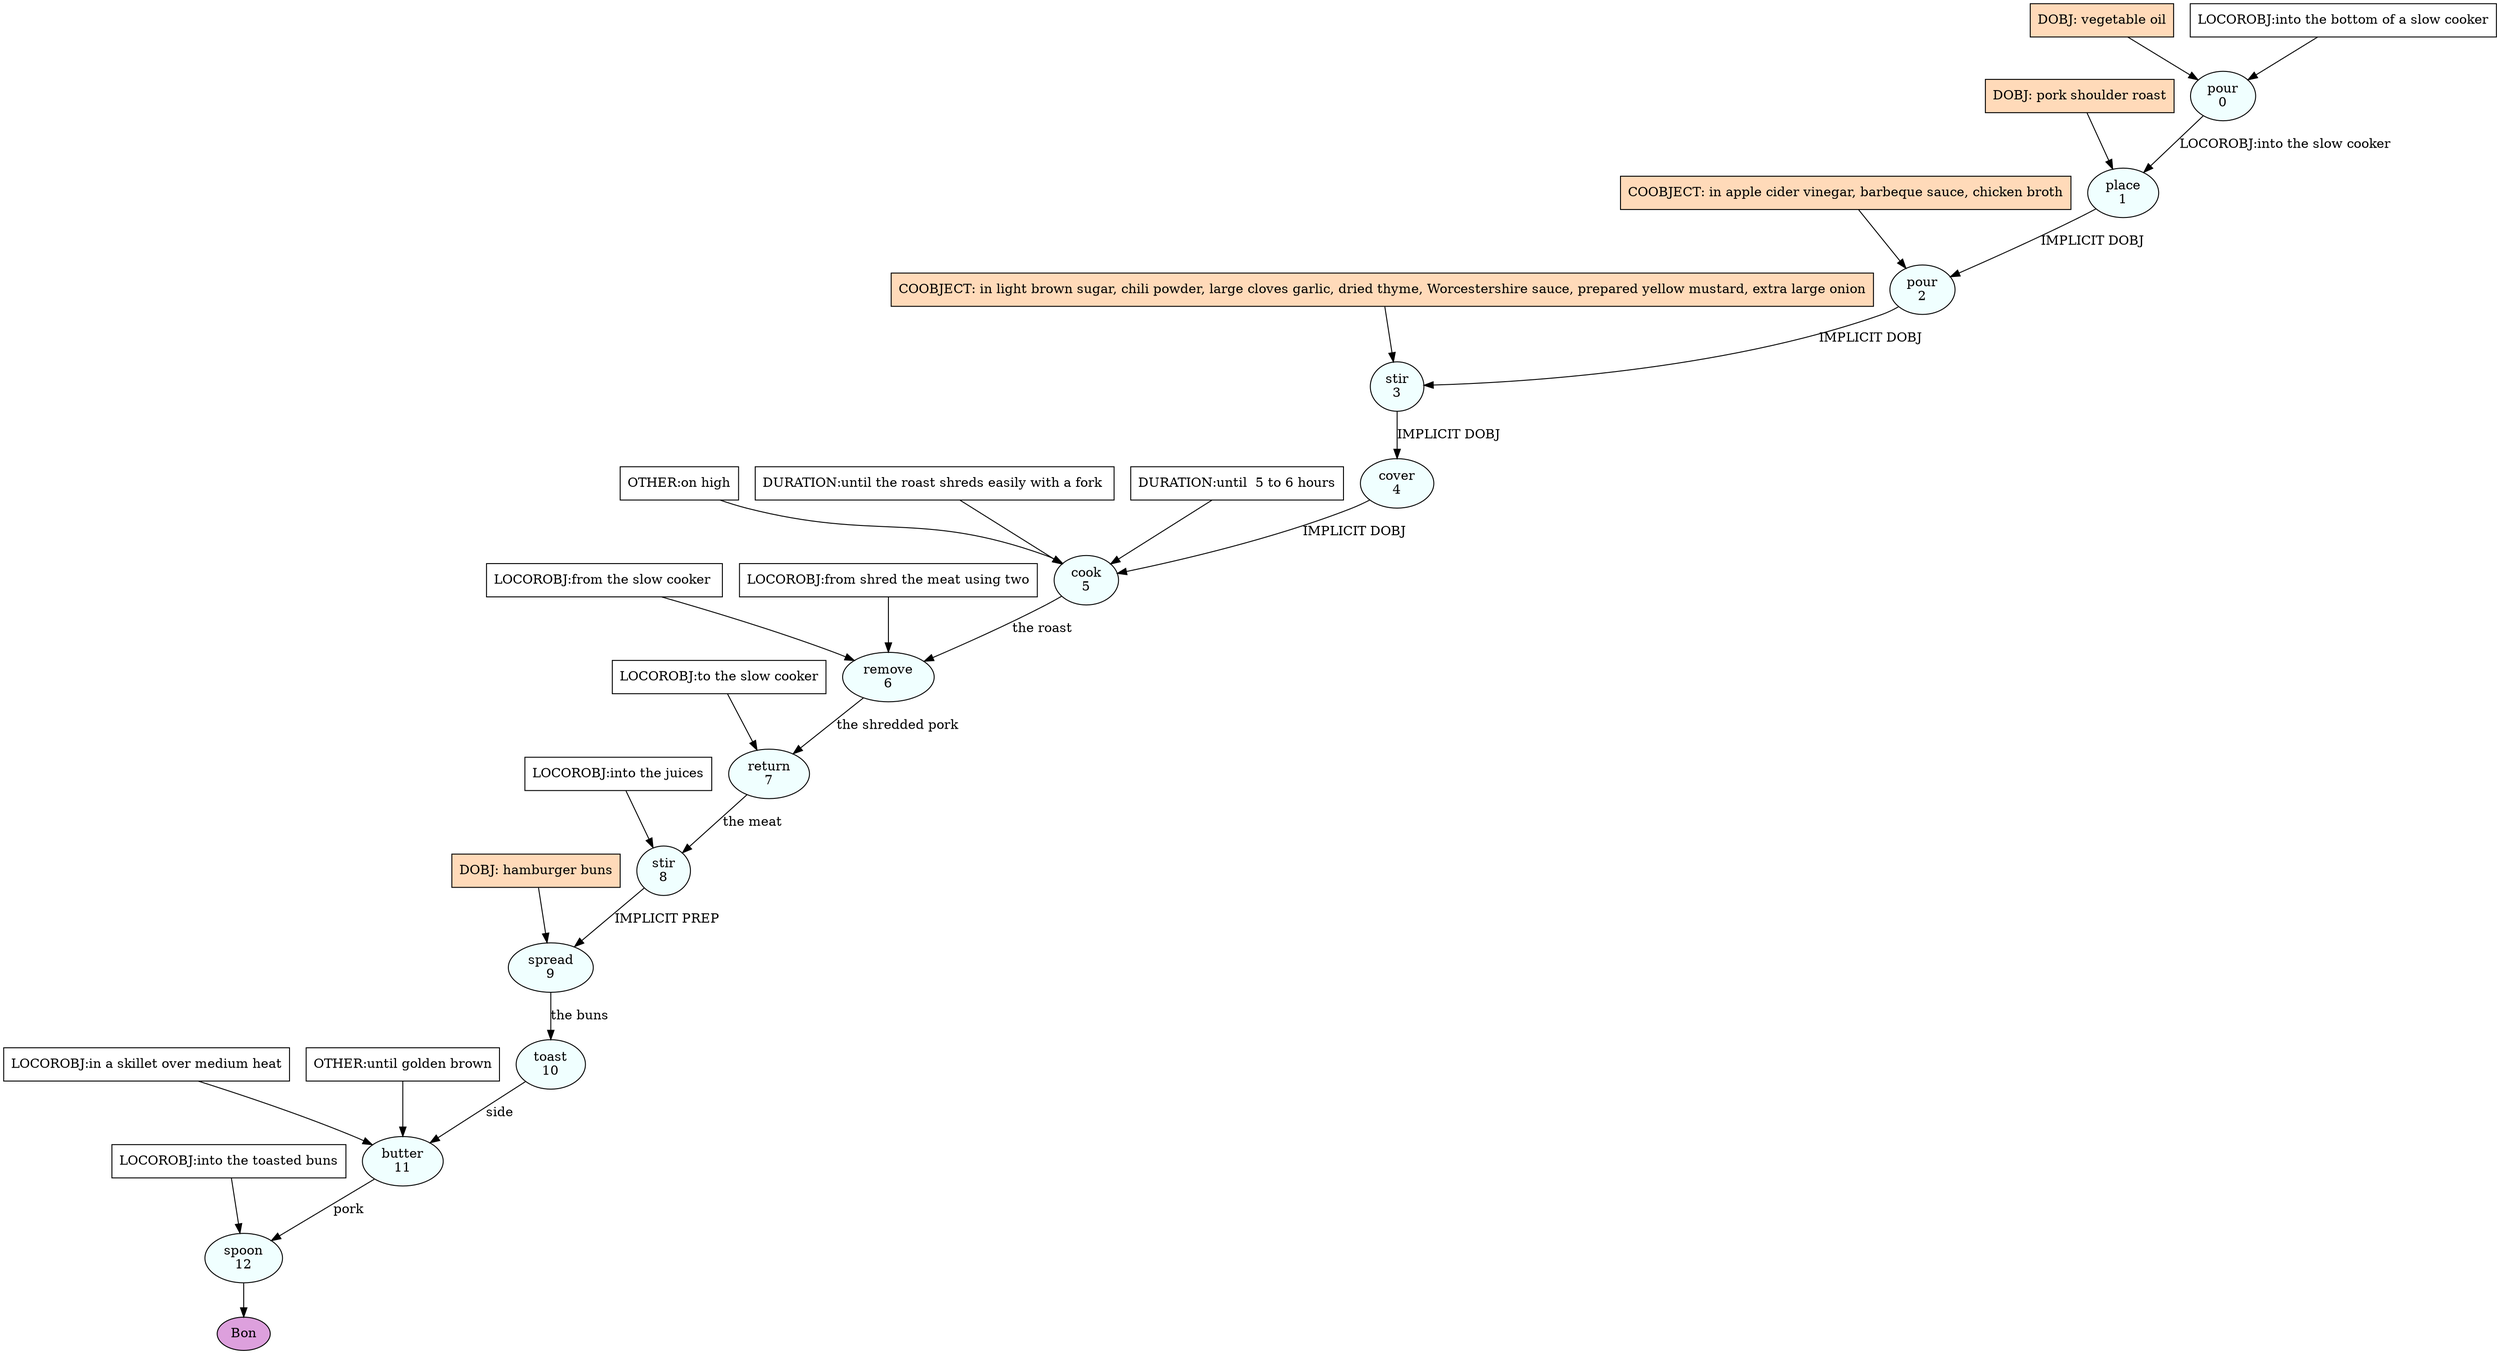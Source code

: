 digraph recipe {
E0[label="pour
0", shape=oval, style=filled, fillcolor=azure]
E1[label="place
1", shape=oval, style=filled, fillcolor=azure]
E2[label="pour
2", shape=oval, style=filled, fillcolor=azure]
E3[label="stir
3", shape=oval, style=filled, fillcolor=azure]
E4[label="cover
4", shape=oval, style=filled, fillcolor=azure]
E5[label="cook
5", shape=oval, style=filled, fillcolor=azure]
E6[label="remove
6", shape=oval, style=filled, fillcolor=azure]
E7[label="return
7", shape=oval, style=filled, fillcolor=azure]
E8[label="stir
8", shape=oval, style=filled, fillcolor=azure]
E9[label="spread
9", shape=oval, style=filled, fillcolor=azure]
E10[label="toast
10", shape=oval, style=filled, fillcolor=azure]
E11[label="butter
11", shape=oval, style=filled, fillcolor=azure]
E12[label="spoon
12", shape=oval, style=filled, fillcolor=azure]
D0[label="DOBJ: vegetable oil", shape=box, style=filled, fillcolor=peachpuff]
D0 -> E0
P0_0[label="LOCOROBJ:into the bottom of a slow cooker", shape=box, style=filled, fillcolor=white]
P0_0 -> E0
D1_ing[label="DOBJ: pork shoulder roast", shape=box, style=filled, fillcolor=peachpuff]
D1_ing -> E1
E0 -> E1 [label="LOCOROBJ:into the slow cooker"]
E1 -> E2 [label="IMPLICIT DOBJ"]
P2_0_ing[label="COOBJECT: in apple cider vinegar, barbeque sauce, chicken broth", shape=box, style=filled, fillcolor=peachpuff]
P2_0_ing -> E2
E2 -> E3 [label="IMPLICIT DOBJ"]
P3_0_ing[label="COOBJECT: in light brown sugar, chili powder, large cloves garlic, dried thyme, Worcestershire sauce, prepared yellow mustard, extra large onion", shape=box, style=filled, fillcolor=peachpuff]
P3_0_ing -> E3
E3 -> E4 [label="IMPLICIT DOBJ"]
E4 -> E5 [label="IMPLICIT DOBJ"]
P5_0_0[label="OTHER:on high", shape=box, style=filled, fillcolor=white]
P5_0_0 -> E5
P5_1_0[label="DURATION:until the roast shreds easily with a fork ", shape=box, style=filled, fillcolor=white]
P5_1_0 -> E5
P5_1_1[label="DURATION:until  5 to 6 hours", shape=box, style=filled, fillcolor=white]
P5_1_1 -> E5
E5 -> E6 [label="the roast"]
P6_0_0[label="LOCOROBJ:from the slow cooker ", shape=box, style=filled, fillcolor=white]
P6_0_0 -> E6
P6_0_1[label="LOCOROBJ:from shred the meat using two", shape=box, style=filled, fillcolor=white]
P6_0_1 -> E6
E6 -> E7 [label="the shredded pork"]
P7_0_0[label="LOCOROBJ:to the slow cooker", shape=box, style=filled, fillcolor=white]
P7_0_0 -> E7
E7 -> E8 [label="the meat"]
P8_0_0[label="LOCOROBJ:into the juices", shape=box, style=filled, fillcolor=white]
P8_0_0 -> E8
D9_ing[label="DOBJ: hamburger buns", shape=box, style=filled, fillcolor=peachpuff]
D9_ing -> E9
E8 -> E9 [label="IMPLICIT PREP"]
E9 -> E10 [label="the buns"]
E10 -> E11 [label="side"]
P11_0_0[label="LOCOROBJ:in a skillet over medium heat", shape=box, style=filled, fillcolor=white]
P11_0_0 -> E11
P11_1_0[label="OTHER:until golden brown", shape=box, style=filled, fillcolor=white]
P11_1_0 -> E11
E11 -> E12 [label="pork"]
P12_0_0[label="LOCOROBJ:into the toasted buns", shape=box, style=filled, fillcolor=white]
P12_0_0 -> E12
EOR[label="Bon", shape=oval, style=filled, fillcolor=plum]
E12 -> EOR
}
